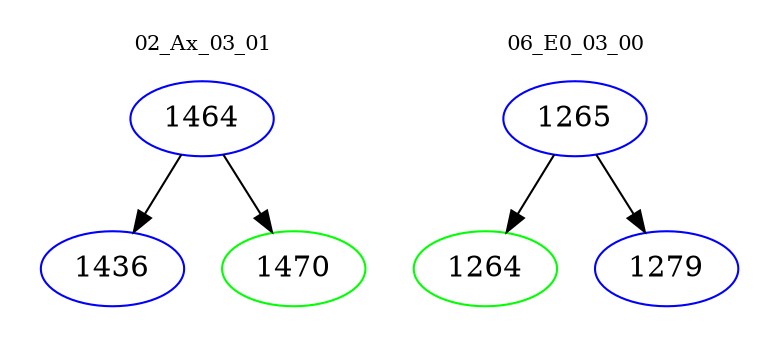 digraph{
subgraph cluster_0 {
color = white
label = "02_Ax_03_01";
fontsize=10;
T0_1464 [label="1464", color="blue"]
T0_1464 -> T0_1436 [color="black"]
T0_1436 [label="1436", color="blue"]
T0_1464 -> T0_1470 [color="black"]
T0_1470 [label="1470", color="green"]
}
subgraph cluster_1 {
color = white
label = "06_E0_03_00";
fontsize=10;
T1_1265 [label="1265", color="blue"]
T1_1265 -> T1_1264 [color="black"]
T1_1264 [label="1264", color="green"]
T1_1265 -> T1_1279 [color="black"]
T1_1279 [label="1279", color="blue"]
}
}
